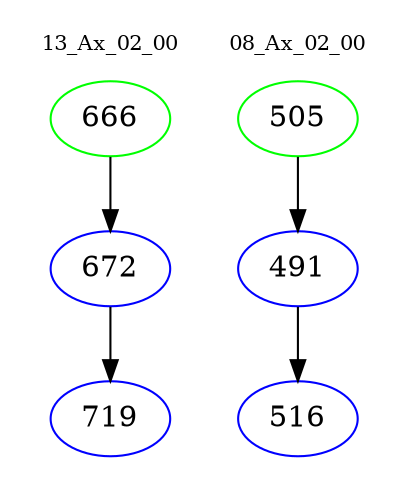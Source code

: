 digraph{
subgraph cluster_0 {
color = white
label = "13_Ax_02_00";
fontsize=10;
T0_666 [label="666", color="green"]
T0_666 -> T0_672 [color="black"]
T0_672 [label="672", color="blue"]
T0_672 -> T0_719 [color="black"]
T0_719 [label="719", color="blue"]
}
subgraph cluster_1 {
color = white
label = "08_Ax_02_00";
fontsize=10;
T1_505 [label="505", color="green"]
T1_505 -> T1_491 [color="black"]
T1_491 [label="491", color="blue"]
T1_491 -> T1_516 [color="black"]
T1_516 [label="516", color="blue"]
}
}
